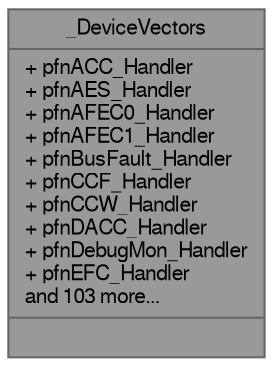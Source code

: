 digraph "_DeviceVectors"
{
 // LATEX_PDF_SIZE
  bgcolor="transparent";
  edge [fontname=FreeSans,fontsize=10,labelfontname=FreeSans,labelfontsize=10];
  node [fontname=FreeSans,fontsize=10,shape=box,height=0.2,width=0.4];
  Node1 [shape=record,label="{_DeviceVectors\n|+ pfnACC_Handler\l+ pfnAES_Handler\l+ pfnAFEC0_Handler\l+ pfnAFEC1_Handler\l+ pfnBusFault_Handler\l+ pfnCCF_Handler\l+ pfnCCW_Handler\l+ pfnDACC_Handler\l+ pfnDebugMon_Handler\l+ pfnEFC_Handler\land 103 more...\l|}",height=0.2,width=0.4,color="gray40", fillcolor="grey60", style="filled", fontcolor="black",tooltip=" "];
}
